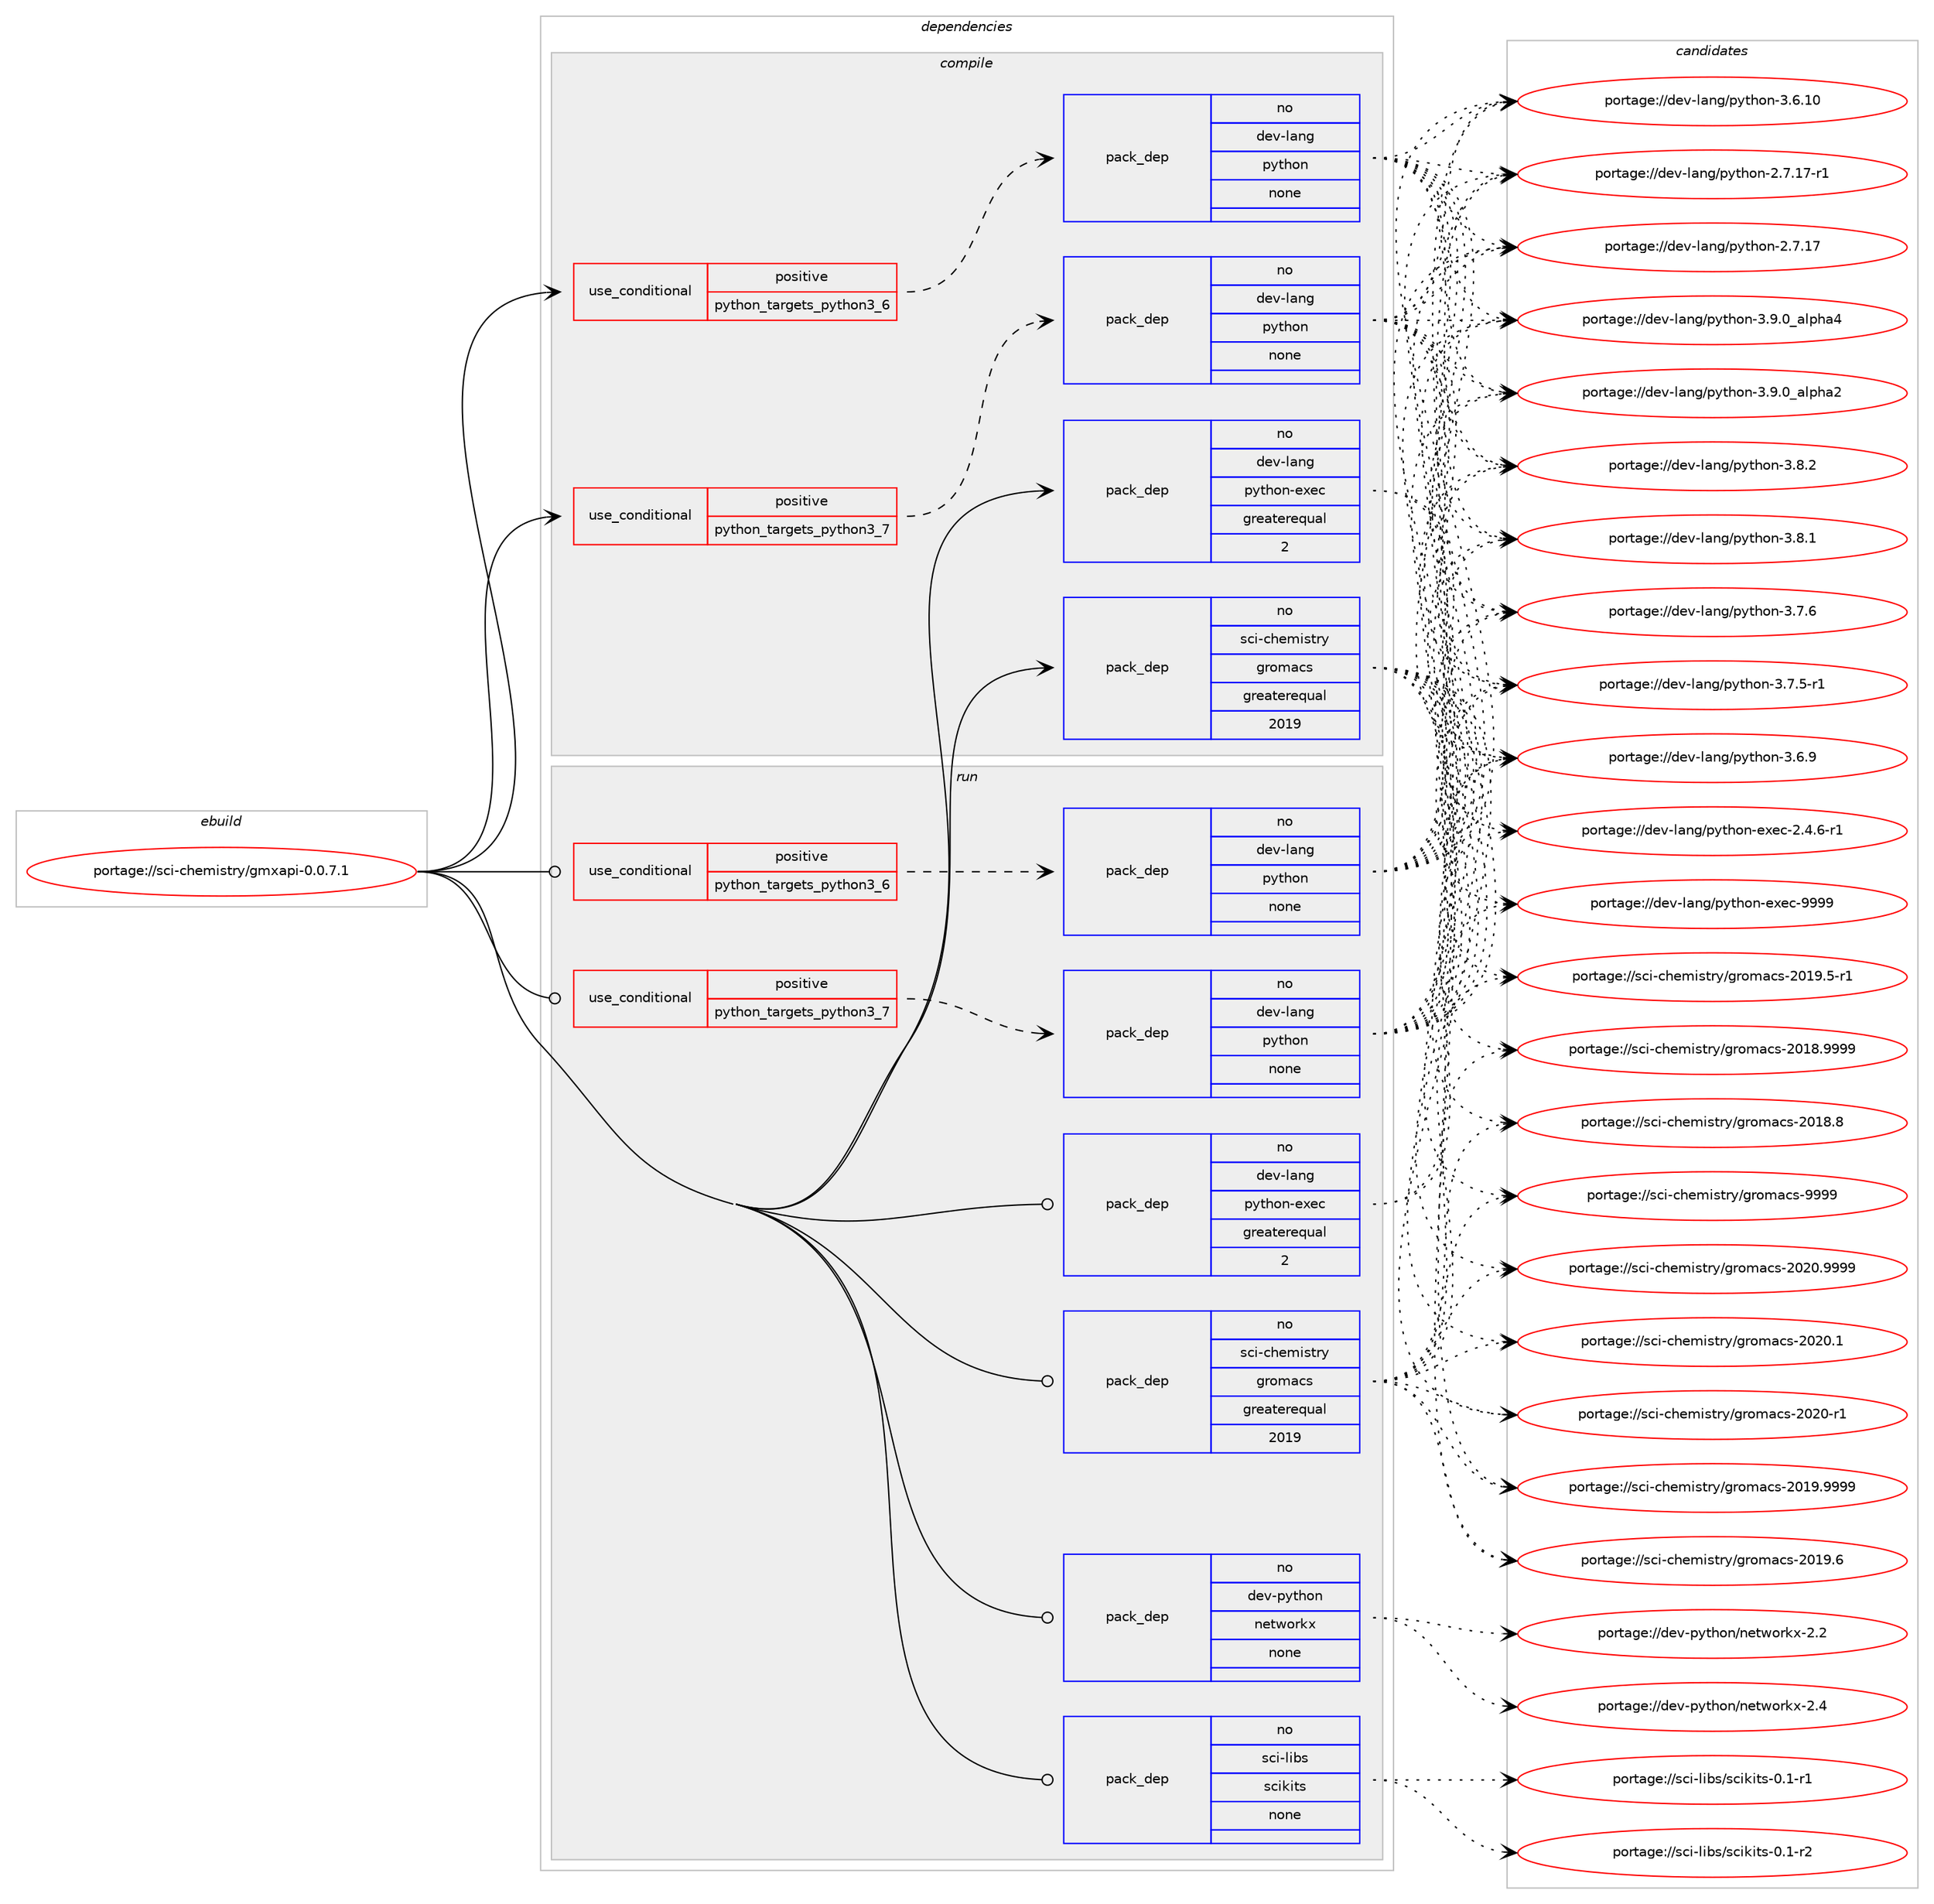 digraph prolog {

# *************
# Graph options
# *************

newrank=true;
concentrate=true;
compound=true;
graph [rankdir=LR,fontname=Helvetica,fontsize=10,ranksep=1.5];#, ranksep=2.5, nodesep=0.2];
edge  [arrowhead=vee];
node  [fontname=Helvetica,fontsize=10];

# **********
# The ebuild
# **********

subgraph cluster_leftcol {
color=gray;
rank=same;
label=<<i>ebuild</i>>;
id [label="portage://sci-chemistry/gmxapi-0.0.7.1", color=red, width=4, href="../sci-chemistry/gmxapi-0.0.7.1.svg"];
}

# ****************
# The dependencies
# ****************

subgraph cluster_midcol {
color=gray;
label=<<i>dependencies</i>>;
subgraph cluster_compile {
fillcolor="#eeeeee";
style=filled;
label=<<i>compile</i>>;
subgraph cond11207 {
dependency55056 [label=<<TABLE BORDER="0" CELLBORDER="1" CELLSPACING="0" CELLPADDING="4"><TR><TD ROWSPAN="3" CELLPADDING="10">use_conditional</TD></TR><TR><TD>positive</TD></TR><TR><TD>python_targets_python3_6</TD></TR></TABLE>>, shape=none, color=red];
subgraph pack42689 {
dependency55057 [label=<<TABLE BORDER="0" CELLBORDER="1" CELLSPACING="0" CELLPADDING="4" WIDTH="220"><TR><TD ROWSPAN="6" CELLPADDING="30">pack_dep</TD></TR><TR><TD WIDTH="110">no</TD></TR><TR><TD>dev-lang</TD></TR><TR><TD>python</TD></TR><TR><TD>none</TD></TR><TR><TD></TD></TR></TABLE>>, shape=none, color=blue];
}
dependency55056:e -> dependency55057:w [weight=20,style="dashed",arrowhead="vee"];
}
id:e -> dependency55056:w [weight=20,style="solid",arrowhead="vee"];
subgraph cond11208 {
dependency55058 [label=<<TABLE BORDER="0" CELLBORDER="1" CELLSPACING="0" CELLPADDING="4"><TR><TD ROWSPAN="3" CELLPADDING="10">use_conditional</TD></TR><TR><TD>positive</TD></TR><TR><TD>python_targets_python3_7</TD></TR></TABLE>>, shape=none, color=red];
subgraph pack42690 {
dependency55059 [label=<<TABLE BORDER="0" CELLBORDER="1" CELLSPACING="0" CELLPADDING="4" WIDTH="220"><TR><TD ROWSPAN="6" CELLPADDING="30">pack_dep</TD></TR><TR><TD WIDTH="110">no</TD></TR><TR><TD>dev-lang</TD></TR><TR><TD>python</TD></TR><TR><TD>none</TD></TR><TR><TD></TD></TR></TABLE>>, shape=none, color=blue];
}
dependency55058:e -> dependency55059:w [weight=20,style="dashed",arrowhead="vee"];
}
id:e -> dependency55058:w [weight=20,style="solid",arrowhead="vee"];
subgraph pack42691 {
dependency55060 [label=<<TABLE BORDER="0" CELLBORDER="1" CELLSPACING="0" CELLPADDING="4" WIDTH="220"><TR><TD ROWSPAN="6" CELLPADDING="30">pack_dep</TD></TR><TR><TD WIDTH="110">no</TD></TR><TR><TD>dev-lang</TD></TR><TR><TD>python-exec</TD></TR><TR><TD>greaterequal</TD></TR><TR><TD>2</TD></TR></TABLE>>, shape=none, color=blue];
}
id:e -> dependency55060:w [weight=20,style="solid",arrowhead="vee"];
subgraph pack42692 {
dependency55061 [label=<<TABLE BORDER="0" CELLBORDER="1" CELLSPACING="0" CELLPADDING="4" WIDTH="220"><TR><TD ROWSPAN="6" CELLPADDING="30">pack_dep</TD></TR><TR><TD WIDTH="110">no</TD></TR><TR><TD>sci-chemistry</TD></TR><TR><TD>gromacs</TD></TR><TR><TD>greaterequal</TD></TR><TR><TD>2019</TD></TR></TABLE>>, shape=none, color=blue];
}
id:e -> dependency55061:w [weight=20,style="solid",arrowhead="vee"];
}
subgraph cluster_compileandrun {
fillcolor="#eeeeee";
style=filled;
label=<<i>compile and run</i>>;
}
subgraph cluster_run {
fillcolor="#eeeeee";
style=filled;
label=<<i>run</i>>;
subgraph cond11209 {
dependency55062 [label=<<TABLE BORDER="0" CELLBORDER="1" CELLSPACING="0" CELLPADDING="4"><TR><TD ROWSPAN="3" CELLPADDING="10">use_conditional</TD></TR><TR><TD>positive</TD></TR><TR><TD>python_targets_python3_6</TD></TR></TABLE>>, shape=none, color=red];
subgraph pack42693 {
dependency55063 [label=<<TABLE BORDER="0" CELLBORDER="1" CELLSPACING="0" CELLPADDING="4" WIDTH="220"><TR><TD ROWSPAN="6" CELLPADDING="30">pack_dep</TD></TR><TR><TD WIDTH="110">no</TD></TR><TR><TD>dev-lang</TD></TR><TR><TD>python</TD></TR><TR><TD>none</TD></TR><TR><TD></TD></TR></TABLE>>, shape=none, color=blue];
}
dependency55062:e -> dependency55063:w [weight=20,style="dashed",arrowhead="vee"];
}
id:e -> dependency55062:w [weight=20,style="solid",arrowhead="odot"];
subgraph cond11210 {
dependency55064 [label=<<TABLE BORDER="0" CELLBORDER="1" CELLSPACING="0" CELLPADDING="4"><TR><TD ROWSPAN="3" CELLPADDING="10">use_conditional</TD></TR><TR><TD>positive</TD></TR><TR><TD>python_targets_python3_7</TD></TR></TABLE>>, shape=none, color=red];
subgraph pack42694 {
dependency55065 [label=<<TABLE BORDER="0" CELLBORDER="1" CELLSPACING="0" CELLPADDING="4" WIDTH="220"><TR><TD ROWSPAN="6" CELLPADDING="30">pack_dep</TD></TR><TR><TD WIDTH="110">no</TD></TR><TR><TD>dev-lang</TD></TR><TR><TD>python</TD></TR><TR><TD>none</TD></TR><TR><TD></TD></TR></TABLE>>, shape=none, color=blue];
}
dependency55064:e -> dependency55065:w [weight=20,style="dashed",arrowhead="vee"];
}
id:e -> dependency55064:w [weight=20,style="solid",arrowhead="odot"];
subgraph pack42695 {
dependency55066 [label=<<TABLE BORDER="0" CELLBORDER="1" CELLSPACING="0" CELLPADDING="4" WIDTH="220"><TR><TD ROWSPAN="6" CELLPADDING="30">pack_dep</TD></TR><TR><TD WIDTH="110">no</TD></TR><TR><TD>dev-lang</TD></TR><TR><TD>python-exec</TD></TR><TR><TD>greaterequal</TD></TR><TR><TD>2</TD></TR></TABLE>>, shape=none, color=blue];
}
id:e -> dependency55066:w [weight=20,style="solid",arrowhead="odot"];
subgraph pack42696 {
dependency55067 [label=<<TABLE BORDER="0" CELLBORDER="1" CELLSPACING="0" CELLPADDING="4" WIDTH="220"><TR><TD ROWSPAN="6" CELLPADDING="30">pack_dep</TD></TR><TR><TD WIDTH="110">no</TD></TR><TR><TD>dev-python</TD></TR><TR><TD>networkx</TD></TR><TR><TD>none</TD></TR><TR><TD></TD></TR></TABLE>>, shape=none, color=blue];
}
id:e -> dependency55067:w [weight=20,style="solid",arrowhead="odot"];
subgraph pack42697 {
dependency55068 [label=<<TABLE BORDER="0" CELLBORDER="1" CELLSPACING="0" CELLPADDING="4" WIDTH="220"><TR><TD ROWSPAN="6" CELLPADDING="30">pack_dep</TD></TR><TR><TD WIDTH="110">no</TD></TR><TR><TD>sci-chemistry</TD></TR><TR><TD>gromacs</TD></TR><TR><TD>greaterequal</TD></TR><TR><TD>2019</TD></TR></TABLE>>, shape=none, color=blue];
}
id:e -> dependency55068:w [weight=20,style="solid",arrowhead="odot"];
subgraph pack42698 {
dependency55069 [label=<<TABLE BORDER="0" CELLBORDER="1" CELLSPACING="0" CELLPADDING="4" WIDTH="220"><TR><TD ROWSPAN="6" CELLPADDING="30">pack_dep</TD></TR><TR><TD WIDTH="110">no</TD></TR><TR><TD>sci-libs</TD></TR><TR><TD>scikits</TD></TR><TR><TD>none</TD></TR><TR><TD></TD></TR></TABLE>>, shape=none, color=blue];
}
id:e -> dependency55069:w [weight=20,style="solid",arrowhead="odot"];
}
}

# **************
# The candidates
# **************

subgraph cluster_choices {
rank=same;
color=gray;
label=<<i>candidates</i>>;

subgraph choice42689 {
color=black;
nodesep=1;
choice10010111845108971101034711212111610411111045514657464895971081121049752 [label="portage://dev-lang/python-3.9.0_alpha4", color=red, width=4,href="../dev-lang/python-3.9.0_alpha4.svg"];
choice10010111845108971101034711212111610411111045514657464895971081121049750 [label="portage://dev-lang/python-3.9.0_alpha2", color=red, width=4,href="../dev-lang/python-3.9.0_alpha2.svg"];
choice100101118451089711010347112121116104111110455146564650 [label="portage://dev-lang/python-3.8.2", color=red, width=4,href="../dev-lang/python-3.8.2.svg"];
choice100101118451089711010347112121116104111110455146564649 [label="portage://dev-lang/python-3.8.1", color=red, width=4,href="../dev-lang/python-3.8.1.svg"];
choice100101118451089711010347112121116104111110455146554654 [label="portage://dev-lang/python-3.7.6", color=red, width=4,href="../dev-lang/python-3.7.6.svg"];
choice1001011184510897110103471121211161041111104551465546534511449 [label="portage://dev-lang/python-3.7.5-r1", color=red, width=4,href="../dev-lang/python-3.7.5-r1.svg"];
choice100101118451089711010347112121116104111110455146544657 [label="portage://dev-lang/python-3.6.9", color=red, width=4,href="../dev-lang/python-3.6.9.svg"];
choice10010111845108971101034711212111610411111045514654464948 [label="portage://dev-lang/python-3.6.10", color=red, width=4,href="../dev-lang/python-3.6.10.svg"];
choice100101118451089711010347112121116104111110455046554649554511449 [label="portage://dev-lang/python-2.7.17-r1", color=red, width=4,href="../dev-lang/python-2.7.17-r1.svg"];
choice10010111845108971101034711212111610411111045504655464955 [label="portage://dev-lang/python-2.7.17", color=red, width=4,href="../dev-lang/python-2.7.17.svg"];
dependency55057:e -> choice10010111845108971101034711212111610411111045514657464895971081121049752:w [style=dotted,weight="100"];
dependency55057:e -> choice10010111845108971101034711212111610411111045514657464895971081121049750:w [style=dotted,weight="100"];
dependency55057:e -> choice100101118451089711010347112121116104111110455146564650:w [style=dotted,weight="100"];
dependency55057:e -> choice100101118451089711010347112121116104111110455146564649:w [style=dotted,weight="100"];
dependency55057:e -> choice100101118451089711010347112121116104111110455146554654:w [style=dotted,weight="100"];
dependency55057:e -> choice1001011184510897110103471121211161041111104551465546534511449:w [style=dotted,weight="100"];
dependency55057:e -> choice100101118451089711010347112121116104111110455146544657:w [style=dotted,weight="100"];
dependency55057:e -> choice10010111845108971101034711212111610411111045514654464948:w [style=dotted,weight="100"];
dependency55057:e -> choice100101118451089711010347112121116104111110455046554649554511449:w [style=dotted,weight="100"];
dependency55057:e -> choice10010111845108971101034711212111610411111045504655464955:w [style=dotted,weight="100"];
}
subgraph choice42690 {
color=black;
nodesep=1;
choice10010111845108971101034711212111610411111045514657464895971081121049752 [label="portage://dev-lang/python-3.9.0_alpha4", color=red, width=4,href="../dev-lang/python-3.9.0_alpha4.svg"];
choice10010111845108971101034711212111610411111045514657464895971081121049750 [label="portage://dev-lang/python-3.9.0_alpha2", color=red, width=4,href="../dev-lang/python-3.9.0_alpha2.svg"];
choice100101118451089711010347112121116104111110455146564650 [label="portage://dev-lang/python-3.8.2", color=red, width=4,href="../dev-lang/python-3.8.2.svg"];
choice100101118451089711010347112121116104111110455146564649 [label="portage://dev-lang/python-3.8.1", color=red, width=4,href="../dev-lang/python-3.8.1.svg"];
choice100101118451089711010347112121116104111110455146554654 [label="portage://dev-lang/python-3.7.6", color=red, width=4,href="../dev-lang/python-3.7.6.svg"];
choice1001011184510897110103471121211161041111104551465546534511449 [label="portage://dev-lang/python-3.7.5-r1", color=red, width=4,href="../dev-lang/python-3.7.5-r1.svg"];
choice100101118451089711010347112121116104111110455146544657 [label="portage://dev-lang/python-3.6.9", color=red, width=4,href="../dev-lang/python-3.6.9.svg"];
choice10010111845108971101034711212111610411111045514654464948 [label="portage://dev-lang/python-3.6.10", color=red, width=4,href="../dev-lang/python-3.6.10.svg"];
choice100101118451089711010347112121116104111110455046554649554511449 [label="portage://dev-lang/python-2.7.17-r1", color=red, width=4,href="../dev-lang/python-2.7.17-r1.svg"];
choice10010111845108971101034711212111610411111045504655464955 [label="portage://dev-lang/python-2.7.17", color=red, width=4,href="../dev-lang/python-2.7.17.svg"];
dependency55059:e -> choice10010111845108971101034711212111610411111045514657464895971081121049752:w [style=dotted,weight="100"];
dependency55059:e -> choice10010111845108971101034711212111610411111045514657464895971081121049750:w [style=dotted,weight="100"];
dependency55059:e -> choice100101118451089711010347112121116104111110455146564650:w [style=dotted,weight="100"];
dependency55059:e -> choice100101118451089711010347112121116104111110455146564649:w [style=dotted,weight="100"];
dependency55059:e -> choice100101118451089711010347112121116104111110455146554654:w [style=dotted,weight="100"];
dependency55059:e -> choice1001011184510897110103471121211161041111104551465546534511449:w [style=dotted,weight="100"];
dependency55059:e -> choice100101118451089711010347112121116104111110455146544657:w [style=dotted,weight="100"];
dependency55059:e -> choice10010111845108971101034711212111610411111045514654464948:w [style=dotted,weight="100"];
dependency55059:e -> choice100101118451089711010347112121116104111110455046554649554511449:w [style=dotted,weight="100"];
dependency55059:e -> choice10010111845108971101034711212111610411111045504655464955:w [style=dotted,weight="100"];
}
subgraph choice42691 {
color=black;
nodesep=1;
choice10010111845108971101034711212111610411111045101120101994557575757 [label="portage://dev-lang/python-exec-9999", color=red, width=4,href="../dev-lang/python-exec-9999.svg"];
choice10010111845108971101034711212111610411111045101120101994550465246544511449 [label="portage://dev-lang/python-exec-2.4.6-r1", color=red, width=4,href="../dev-lang/python-exec-2.4.6-r1.svg"];
dependency55060:e -> choice10010111845108971101034711212111610411111045101120101994557575757:w [style=dotted,weight="100"];
dependency55060:e -> choice10010111845108971101034711212111610411111045101120101994550465246544511449:w [style=dotted,weight="100"];
}
subgraph choice42692 {
color=black;
nodesep=1;
choice1159910545991041011091051151161141214710311411110997991154557575757 [label="portage://sci-chemistry/gromacs-9999", color=red, width=4,href="../sci-chemistry/gromacs-9999.svg"];
choice11599105459910410110910511511611412147103114111109979911545504850484657575757 [label="portage://sci-chemistry/gromacs-2020.9999", color=red, width=4,href="../sci-chemistry/gromacs-2020.9999.svg"];
choice11599105459910410110910511511611412147103114111109979911545504850484649 [label="portage://sci-chemistry/gromacs-2020.1", color=red, width=4,href="../sci-chemistry/gromacs-2020.1.svg"];
choice11599105459910410110910511511611412147103114111109979911545504850484511449 [label="portage://sci-chemistry/gromacs-2020-r1", color=red, width=4,href="../sci-chemistry/gromacs-2020-r1.svg"];
choice11599105459910410110910511511611412147103114111109979911545504849574657575757 [label="portage://sci-chemistry/gromacs-2019.9999", color=red, width=4,href="../sci-chemistry/gromacs-2019.9999.svg"];
choice11599105459910410110910511511611412147103114111109979911545504849574654 [label="portage://sci-chemistry/gromacs-2019.6", color=red, width=4,href="../sci-chemistry/gromacs-2019.6.svg"];
choice115991054599104101109105115116114121471031141111099799115455048495746534511449 [label="portage://sci-chemistry/gromacs-2019.5-r1", color=red, width=4,href="../sci-chemistry/gromacs-2019.5-r1.svg"];
choice11599105459910410110910511511611412147103114111109979911545504849564657575757 [label="portage://sci-chemistry/gromacs-2018.9999", color=red, width=4,href="../sci-chemistry/gromacs-2018.9999.svg"];
choice11599105459910410110910511511611412147103114111109979911545504849564656 [label="portage://sci-chemistry/gromacs-2018.8", color=red, width=4,href="../sci-chemistry/gromacs-2018.8.svg"];
dependency55061:e -> choice1159910545991041011091051151161141214710311411110997991154557575757:w [style=dotted,weight="100"];
dependency55061:e -> choice11599105459910410110910511511611412147103114111109979911545504850484657575757:w [style=dotted,weight="100"];
dependency55061:e -> choice11599105459910410110910511511611412147103114111109979911545504850484649:w [style=dotted,weight="100"];
dependency55061:e -> choice11599105459910410110910511511611412147103114111109979911545504850484511449:w [style=dotted,weight="100"];
dependency55061:e -> choice11599105459910410110910511511611412147103114111109979911545504849574657575757:w [style=dotted,weight="100"];
dependency55061:e -> choice11599105459910410110910511511611412147103114111109979911545504849574654:w [style=dotted,weight="100"];
dependency55061:e -> choice115991054599104101109105115116114121471031141111099799115455048495746534511449:w [style=dotted,weight="100"];
dependency55061:e -> choice11599105459910410110910511511611412147103114111109979911545504849564657575757:w [style=dotted,weight="100"];
dependency55061:e -> choice11599105459910410110910511511611412147103114111109979911545504849564656:w [style=dotted,weight="100"];
}
subgraph choice42693 {
color=black;
nodesep=1;
choice10010111845108971101034711212111610411111045514657464895971081121049752 [label="portage://dev-lang/python-3.9.0_alpha4", color=red, width=4,href="../dev-lang/python-3.9.0_alpha4.svg"];
choice10010111845108971101034711212111610411111045514657464895971081121049750 [label="portage://dev-lang/python-3.9.0_alpha2", color=red, width=4,href="../dev-lang/python-3.9.0_alpha2.svg"];
choice100101118451089711010347112121116104111110455146564650 [label="portage://dev-lang/python-3.8.2", color=red, width=4,href="../dev-lang/python-3.8.2.svg"];
choice100101118451089711010347112121116104111110455146564649 [label="portage://dev-lang/python-3.8.1", color=red, width=4,href="../dev-lang/python-3.8.1.svg"];
choice100101118451089711010347112121116104111110455146554654 [label="portage://dev-lang/python-3.7.6", color=red, width=4,href="../dev-lang/python-3.7.6.svg"];
choice1001011184510897110103471121211161041111104551465546534511449 [label="portage://dev-lang/python-3.7.5-r1", color=red, width=4,href="../dev-lang/python-3.7.5-r1.svg"];
choice100101118451089711010347112121116104111110455146544657 [label="portage://dev-lang/python-3.6.9", color=red, width=4,href="../dev-lang/python-3.6.9.svg"];
choice10010111845108971101034711212111610411111045514654464948 [label="portage://dev-lang/python-3.6.10", color=red, width=4,href="../dev-lang/python-3.6.10.svg"];
choice100101118451089711010347112121116104111110455046554649554511449 [label="portage://dev-lang/python-2.7.17-r1", color=red, width=4,href="../dev-lang/python-2.7.17-r1.svg"];
choice10010111845108971101034711212111610411111045504655464955 [label="portage://dev-lang/python-2.7.17", color=red, width=4,href="../dev-lang/python-2.7.17.svg"];
dependency55063:e -> choice10010111845108971101034711212111610411111045514657464895971081121049752:w [style=dotted,weight="100"];
dependency55063:e -> choice10010111845108971101034711212111610411111045514657464895971081121049750:w [style=dotted,weight="100"];
dependency55063:e -> choice100101118451089711010347112121116104111110455146564650:w [style=dotted,weight="100"];
dependency55063:e -> choice100101118451089711010347112121116104111110455146564649:w [style=dotted,weight="100"];
dependency55063:e -> choice100101118451089711010347112121116104111110455146554654:w [style=dotted,weight="100"];
dependency55063:e -> choice1001011184510897110103471121211161041111104551465546534511449:w [style=dotted,weight="100"];
dependency55063:e -> choice100101118451089711010347112121116104111110455146544657:w [style=dotted,weight="100"];
dependency55063:e -> choice10010111845108971101034711212111610411111045514654464948:w [style=dotted,weight="100"];
dependency55063:e -> choice100101118451089711010347112121116104111110455046554649554511449:w [style=dotted,weight="100"];
dependency55063:e -> choice10010111845108971101034711212111610411111045504655464955:w [style=dotted,weight="100"];
}
subgraph choice42694 {
color=black;
nodesep=1;
choice10010111845108971101034711212111610411111045514657464895971081121049752 [label="portage://dev-lang/python-3.9.0_alpha4", color=red, width=4,href="../dev-lang/python-3.9.0_alpha4.svg"];
choice10010111845108971101034711212111610411111045514657464895971081121049750 [label="portage://dev-lang/python-3.9.0_alpha2", color=red, width=4,href="../dev-lang/python-3.9.0_alpha2.svg"];
choice100101118451089711010347112121116104111110455146564650 [label="portage://dev-lang/python-3.8.2", color=red, width=4,href="../dev-lang/python-3.8.2.svg"];
choice100101118451089711010347112121116104111110455146564649 [label="portage://dev-lang/python-3.8.1", color=red, width=4,href="../dev-lang/python-3.8.1.svg"];
choice100101118451089711010347112121116104111110455146554654 [label="portage://dev-lang/python-3.7.6", color=red, width=4,href="../dev-lang/python-3.7.6.svg"];
choice1001011184510897110103471121211161041111104551465546534511449 [label="portage://dev-lang/python-3.7.5-r1", color=red, width=4,href="../dev-lang/python-3.7.5-r1.svg"];
choice100101118451089711010347112121116104111110455146544657 [label="portage://dev-lang/python-3.6.9", color=red, width=4,href="../dev-lang/python-3.6.9.svg"];
choice10010111845108971101034711212111610411111045514654464948 [label="portage://dev-lang/python-3.6.10", color=red, width=4,href="../dev-lang/python-3.6.10.svg"];
choice100101118451089711010347112121116104111110455046554649554511449 [label="portage://dev-lang/python-2.7.17-r1", color=red, width=4,href="../dev-lang/python-2.7.17-r1.svg"];
choice10010111845108971101034711212111610411111045504655464955 [label="portage://dev-lang/python-2.7.17", color=red, width=4,href="../dev-lang/python-2.7.17.svg"];
dependency55065:e -> choice10010111845108971101034711212111610411111045514657464895971081121049752:w [style=dotted,weight="100"];
dependency55065:e -> choice10010111845108971101034711212111610411111045514657464895971081121049750:w [style=dotted,weight="100"];
dependency55065:e -> choice100101118451089711010347112121116104111110455146564650:w [style=dotted,weight="100"];
dependency55065:e -> choice100101118451089711010347112121116104111110455146564649:w [style=dotted,weight="100"];
dependency55065:e -> choice100101118451089711010347112121116104111110455146554654:w [style=dotted,weight="100"];
dependency55065:e -> choice1001011184510897110103471121211161041111104551465546534511449:w [style=dotted,weight="100"];
dependency55065:e -> choice100101118451089711010347112121116104111110455146544657:w [style=dotted,weight="100"];
dependency55065:e -> choice10010111845108971101034711212111610411111045514654464948:w [style=dotted,weight="100"];
dependency55065:e -> choice100101118451089711010347112121116104111110455046554649554511449:w [style=dotted,weight="100"];
dependency55065:e -> choice10010111845108971101034711212111610411111045504655464955:w [style=dotted,weight="100"];
}
subgraph choice42695 {
color=black;
nodesep=1;
choice10010111845108971101034711212111610411111045101120101994557575757 [label="portage://dev-lang/python-exec-9999", color=red, width=4,href="../dev-lang/python-exec-9999.svg"];
choice10010111845108971101034711212111610411111045101120101994550465246544511449 [label="portage://dev-lang/python-exec-2.4.6-r1", color=red, width=4,href="../dev-lang/python-exec-2.4.6-r1.svg"];
dependency55066:e -> choice10010111845108971101034711212111610411111045101120101994557575757:w [style=dotted,weight="100"];
dependency55066:e -> choice10010111845108971101034711212111610411111045101120101994550465246544511449:w [style=dotted,weight="100"];
}
subgraph choice42696 {
color=black;
nodesep=1;
choice100101118451121211161041111104711010111611911111410712045504652 [label="portage://dev-python/networkx-2.4", color=red, width=4,href="../dev-python/networkx-2.4.svg"];
choice100101118451121211161041111104711010111611911111410712045504650 [label="portage://dev-python/networkx-2.2", color=red, width=4,href="../dev-python/networkx-2.2.svg"];
dependency55067:e -> choice100101118451121211161041111104711010111611911111410712045504652:w [style=dotted,weight="100"];
dependency55067:e -> choice100101118451121211161041111104711010111611911111410712045504650:w [style=dotted,weight="100"];
}
subgraph choice42697 {
color=black;
nodesep=1;
choice1159910545991041011091051151161141214710311411110997991154557575757 [label="portage://sci-chemistry/gromacs-9999", color=red, width=4,href="../sci-chemistry/gromacs-9999.svg"];
choice11599105459910410110910511511611412147103114111109979911545504850484657575757 [label="portage://sci-chemistry/gromacs-2020.9999", color=red, width=4,href="../sci-chemistry/gromacs-2020.9999.svg"];
choice11599105459910410110910511511611412147103114111109979911545504850484649 [label="portage://sci-chemistry/gromacs-2020.1", color=red, width=4,href="../sci-chemistry/gromacs-2020.1.svg"];
choice11599105459910410110910511511611412147103114111109979911545504850484511449 [label="portage://sci-chemistry/gromacs-2020-r1", color=red, width=4,href="../sci-chemistry/gromacs-2020-r1.svg"];
choice11599105459910410110910511511611412147103114111109979911545504849574657575757 [label="portage://sci-chemistry/gromacs-2019.9999", color=red, width=4,href="../sci-chemistry/gromacs-2019.9999.svg"];
choice11599105459910410110910511511611412147103114111109979911545504849574654 [label="portage://sci-chemistry/gromacs-2019.6", color=red, width=4,href="../sci-chemistry/gromacs-2019.6.svg"];
choice115991054599104101109105115116114121471031141111099799115455048495746534511449 [label="portage://sci-chemistry/gromacs-2019.5-r1", color=red, width=4,href="../sci-chemistry/gromacs-2019.5-r1.svg"];
choice11599105459910410110910511511611412147103114111109979911545504849564657575757 [label="portage://sci-chemistry/gromacs-2018.9999", color=red, width=4,href="../sci-chemistry/gromacs-2018.9999.svg"];
choice11599105459910410110910511511611412147103114111109979911545504849564656 [label="portage://sci-chemistry/gromacs-2018.8", color=red, width=4,href="../sci-chemistry/gromacs-2018.8.svg"];
dependency55068:e -> choice1159910545991041011091051151161141214710311411110997991154557575757:w [style=dotted,weight="100"];
dependency55068:e -> choice11599105459910410110910511511611412147103114111109979911545504850484657575757:w [style=dotted,weight="100"];
dependency55068:e -> choice11599105459910410110910511511611412147103114111109979911545504850484649:w [style=dotted,weight="100"];
dependency55068:e -> choice11599105459910410110910511511611412147103114111109979911545504850484511449:w [style=dotted,weight="100"];
dependency55068:e -> choice11599105459910410110910511511611412147103114111109979911545504849574657575757:w [style=dotted,weight="100"];
dependency55068:e -> choice11599105459910410110910511511611412147103114111109979911545504849574654:w [style=dotted,weight="100"];
dependency55068:e -> choice115991054599104101109105115116114121471031141111099799115455048495746534511449:w [style=dotted,weight="100"];
dependency55068:e -> choice11599105459910410110910511511611412147103114111109979911545504849564657575757:w [style=dotted,weight="100"];
dependency55068:e -> choice11599105459910410110910511511611412147103114111109979911545504849564656:w [style=dotted,weight="100"];
}
subgraph choice42698 {
color=black;
nodesep=1;
choice1159910545108105981154711599105107105116115454846494511450 [label="portage://sci-libs/scikits-0.1-r2", color=red, width=4,href="../sci-libs/scikits-0.1-r2.svg"];
choice1159910545108105981154711599105107105116115454846494511449 [label="portage://sci-libs/scikits-0.1-r1", color=red, width=4,href="../sci-libs/scikits-0.1-r1.svg"];
dependency55069:e -> choice1159910545108105981154711599105107105116115454846494511450:w [style=dotted,weight="100"];
dependency55069:e -> choice1159910545108105981154711599105107105116115454846494511449:w [style=dotted,weight="100"];
}
}

}
